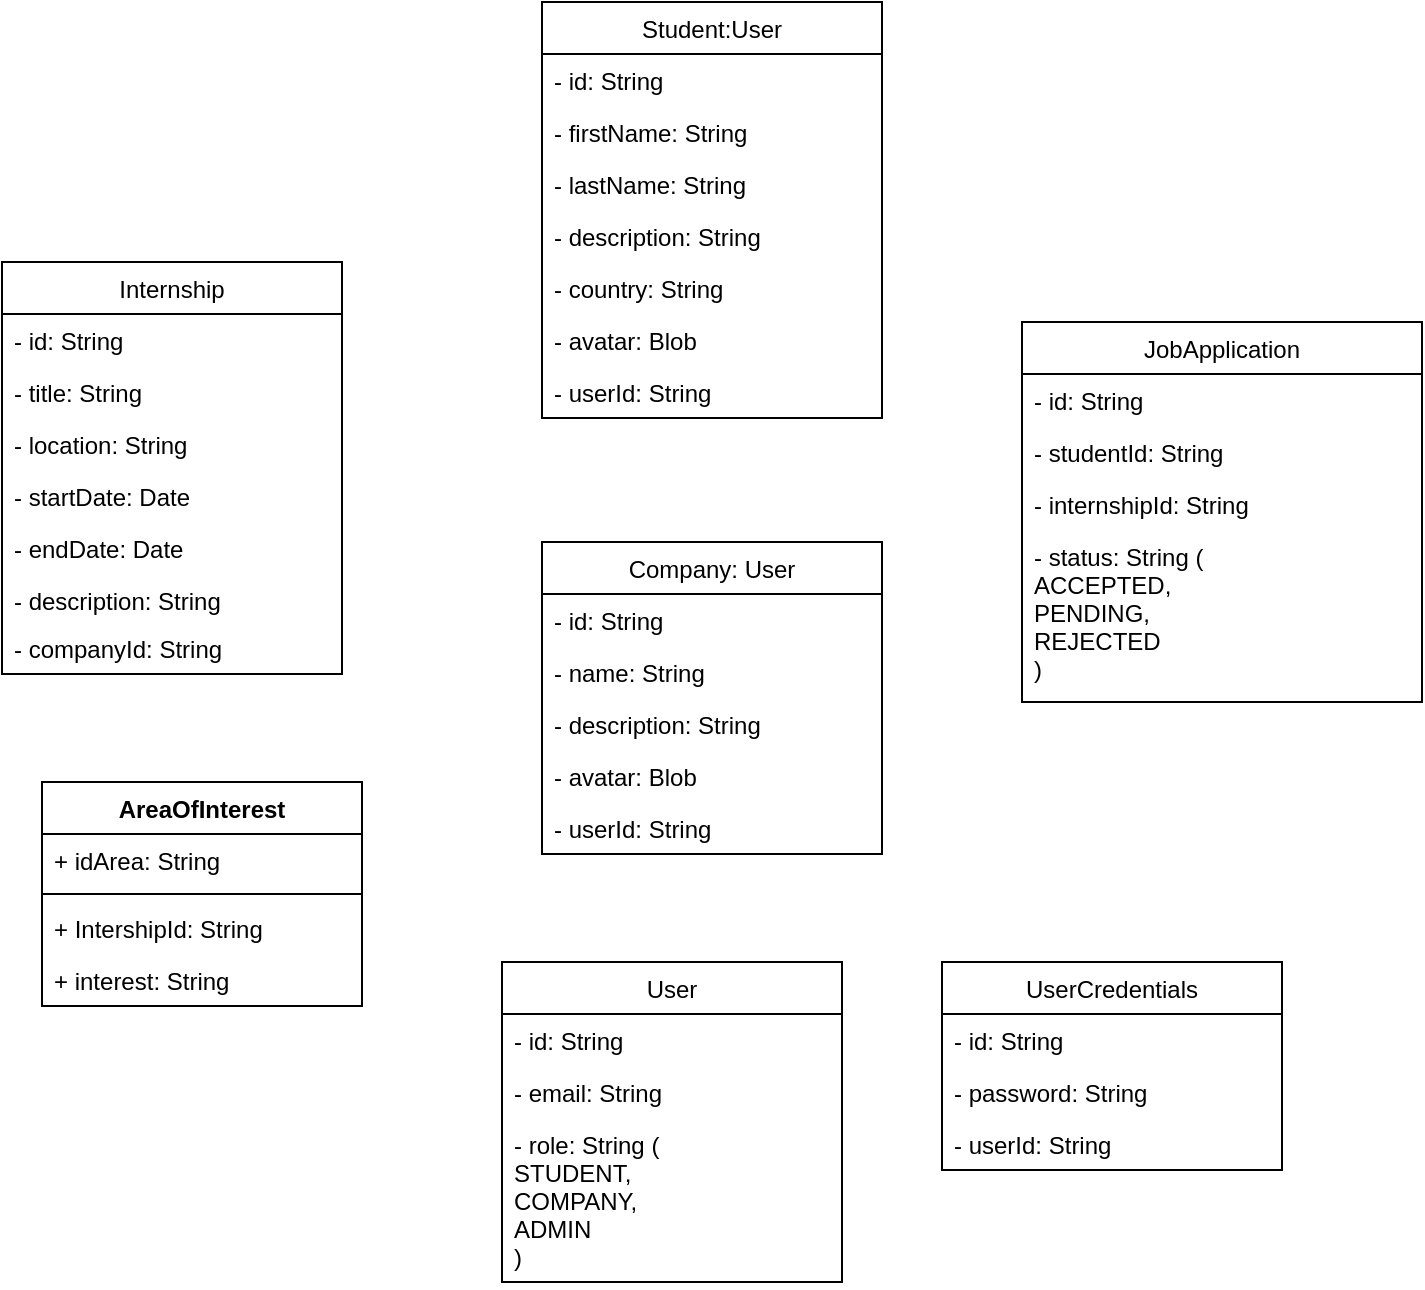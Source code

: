<mxfile version="13.9.9" type="device"><diagram id="KNxNd9U0Z6D3OkOf3gZ3" name="Page-1"><mxGraphModel dx="573" dy="770" grid="1" gridSize="10" guides="1" tooltips="1" connect="1" arrows="1" fold="1" page="1" pageScale="1" pageWidth="850" pageHeight="1100" math="0" shadow="0"><root><mxCell id="0"/><mxCell id="1" parent="0"/><mxCell id="cVxLUhMZjeN7fNarQk7S-2" value="Internship" style="swimlane;fontStyle=0;childLayout=stackLayout;horizontal=1;startSize=26;fillColor=none;horizontalStack=0;resizeParent=1;resizeParentMax=0;resizeLast=0;collapsible=1;marginBottom=0;" parent="1" vertex="1"><mxGeometry x="70" y="430" width="170" height="206" as="geometry"/></mxCell><mxCell id="cVxLUhMZjeN7fNarQk7S-24" value="- id: String" style="text;strokeColor=none;fillColor=none;align=left;verticalAlign=top;spacingLeft=4;spacingRight=4;overflow=hidden;rotatable=0;points=[[0,0.5],[1,0.5]];portConstraint=eastwest;" parent="cVxLUhMZjeN7fNarQk7S-2" vertex="1"><mxGeometry y="26" width="170" height="26" as="geometry"/></mxCell><mxCell id="cVxLUhMZjeN7fNarQk7S-3" value="- title: String" style="text;strokeColor=none;fillColor=none;align=left;verticalAlign=top;spacingLeft=4;spacingRight=4;overflow=hidden;rotatable=0;points=[[0,0.5],[1,0.5]];portConstraint=eastwest;" parent="cVxLUhMZjeN7fNarQk7S-2" vertex="1"><mxGeometry y="52" width="170" height="26" as="geometry"/></mxCell><mxCell id="cVxLUhMZjeN7fNarQk7S-26" value="- location: String" style="text;strokeColor=none;fillColor=none;align=left;verticalAlign=top;spacingLeft=4;spacingRight=4;overflow=hidden;rotatable=0;points=[[0,0.5],[1,0.5]];portConstraint=eastwest;" parent="cVxLUhMZjeN7fNarQk7S-2" vertex="1"><mxGeometry y="78" width="170" height="26" as="geometry"/></mxCell><mxCell id="cVxLUhMZjeN7fNarQk7S-9" value="- startDate: Date" style="text;strokeColor=none;fillColor=none;align=left;verticalAlign=top;spacingLeft=4;spacingRight=4;overflow=hidden;rotatable=0;points=[[0,0.5],[1,0.5]];portConstraint=eastwest;" parent="cVxLUhMZjeN7fNarQk7S-2" vertex="1"><mxGeometry y="104" width="170" height="26" as="geometry"/></mxCell><mxCell id="cVxLUhMZjeN7fNarQk7S-4" value="- endDate: Date" style="text;strokeColor=none;fillColor=none;align=left;verticalAlign=top;spacingLeft=4;spacingRight=4;overflow=hidden;rotatable=0;points=[[0,0.5],[1,0.5]];portConstraint=eastwest;" parent="cVxLUhMZjeN7fNarQk7S-2" vertex="1"><mxGeometry y="130" width="170" height="26" as="geometry"/></mxCell><mxCell id="cVxLUhMZjeN7fNarQk7S-11" value="- description: String" style="text;strokeColor=none;fillColor=none;align=left;verticalAlign=top;spacingLeft=4;spacingRight=4;overflow=hidden;rotatable=0;points=[[0,0.5],[1,0.5]];portConstraint=eastwest;" parent="cVxLUhMZjeN7fNarQk7S-2" vertex="1"><mxGeometry y="156" width="170" height="24" as="geometry"/></mxCell><mxCell id="cVxLUhMZjeN7fNarQk7S-10" value="- companyId: String" style="text;strokeColor=none;fillColor=none;align=left;verticalAlign=top;spacingLeft=4;spacingRight=4;overflow=hidden;rotatable=0;points=[[0,0.5],[1,0.5]];portConstraint=eastwest;" parent="cVxLUhMZjeN7fNarQk7S-2" vertex="1"><mxGeometry y="180" width="170" height="26" as="geometry"/></mxCell><mxCell id="cVxLUhMZjeN7fNarQk7S-12" value="Student:User" style="swimlane;fontStyle=0;childLayout=stackLayout;horizontal=1;startSize=26;fillColor=none;horizontalStack=0;resizeParent=1;resizeParentMax=0;resizeLast=0;collapsible=1;marginBottom=0;" parent="1" vertex="1"><mxGeometry x="340" y="300" width="170" height="208" as="geometry"/></mxCell><mxCell id="cVxLUhMZjeN7fNarQk7S-13" value="- id: String" style="text;strokeColor=none;fillColor=none;align=left;verticalAlign=top;spacingLeft=4;spacingRight=4;overflow=hidden;rotatable=0;points=[[0,0.5],[1,0.5]];portConstraint=eastwest;" parent="cVxLUhMZjeN7fNarQk7S-12" vertex="1"><mxGeometry y="26" width="170" height="26" as="geometry"/></mxCell><mxCell id="cVxLUhMZjeN7fNarQk7S-14" value="- firstName: String" style="text;strokeColor=none;fillColor=none;align=left;verticalAlign=top;spacingLeft=4;spacingRight=4;overflow=hidden;rotatable=0;points=[[0,0.5],[1,0.5]];portConstraint=eastwest;" parent="cVxLUhMZjeN7fNarQk7S-12" vertex="1"><mxGeometry y="52" width="170" height="26" as="geometry"/></mxCell><mxCell id="cVxLUhMZjeN7fNarQk7S-15" value="- lastName: String" style="text;strokeColor=none;fillColor=none;align=left;verticalAlign=top;spacingLeft=4;spacingRight=4;overflow=hidden;rotatable=0;points=[[0,0.5],[1,0.5]];portConstraint=eastwest;" parent="cVxLUhMZjeN7fNarQk7S-12" vertex="1"><mxGeometry y="78" width="170" height="26" as="geometry"/></mxCell><mxCell id="cVxLUhMZjeN7fNarQk7S-16" value="- description: String" style="text;strokeColor=none;fillColor=none;align=left;verticalAlign=top;spacingLeft=4;spacingRight=4;overflow=hidden;rotatable=0;points=[[0,0.5],[1,0.5]];portConstraint=eastwest;" parent="cVxLUhMZjeN7fNarQk7S-12" vertex="1"><mxGeometry y="104" width="170" height="26" as="geometry"/></mxCell><mxCell id="cVxLUhMZjeN7fNarQk7S-17" value="- country: String" style="text;strokeColor=none;fillColor=none;align=left;verticalAlign=top;spacingLeft=4;spacingRight=4;overflow=hidden;rotatable=0;points=[[0,0.5],[1,0.5]];portConstraint=eastwest;" parent="cVxLUhMZjeN7fNarQk7S-12" vertex="1"><mxGeometry y="130" width="170" height="26" as="geometry"/></mxCell><mxCell id="cVxLUhMZjeN7fNarQk7S-25" value="- avatar: Blob" style="text;strokeColor=none;fillColor=none;align=left;verticalAlign=top;spacingLeft=4;spacingRight=4;overflow=hidden;rotatable=0;points=[[0,0.5],[1,0.5]];portConstraint=eastwest;" parent="cVxLUhMZjeN7fNarQk7S-12" vertex="1"><mxGeometry y="156" width="170" height="26" as="geometry"/></mxCell><mxCell id="erEhhsuZPwWsv7yfs2RZ-1" value="- userId: String" style="text;strokeColor=none;fillColor=none;align=left;verticalAlign=top;spacingLeft=4;spacingRight=4;overflow=hidden;rotatable=0;points=[[0,0.5],[1,0.5]];portConstraint=eastwest;" vertex="1" parent="cVxLUhMZjeN7fNarQk7S-12"><mxGeometry y="182" width="170" height="26" as="geometry"/></mxCell><mxCell id="cVxLUhMZjeN7fNarQk7S-18" value="Company: User" style="swimlane;fontStyle=0;childLayout=stackLayout;horizontal=1;startSize=26;fillColor=none;horizontalStack=0;resizeParent=1;resizeParentMax=0;resizeLast=0;collapsible=1;marginBottom=0;" parent="1" vertex="1"><mxGeometry x="340" y="570" width="170" height="156" as="geometry"/></mxCell><mxCell id="cVxLUhMZjeN7fNarQk7S-19" value="- id: String" style="text;strokeColor=none;fillColor=none;align=left;verticalAlign=top;spacingLeft=4;spacingRight=4;overflow=hidden;rotatable=0;points=[[0,0.5],[1,0.5]];portConstraint=eastwest;" parent="cVxLUhMZjeN7fNarQk7S-18" vertex="1"><mxGeometry y="26" width="170" height="26" as="geometry"/></mxCell><mxCell id="cVxLUhMZjeN7fNarQk7S-21" value="- name: String" style="text;strokeColor=none;fillColor=none;align=left;verticalAlign=top;spacingLeft=4;spacingRight=4;overflow=hidden;rotatable=0;points=[[0,0.5],[1,0.5]];portConstraint=eastwest;" parent="cVxLUhMZjeN7fNarQk7S-18" vertex="1"><mxGeometry y="52" width="170" height="26" as="geometry"/></mxCell><mxCell id="cVxLUhMZjeN7fNarQk7S-22" value="- description: String" style="text;strokeColor=none;fillColor=none;align=left;verticalAlign=top;spacingLeft=4;spacingRight=4;overflow=hidden;rotatable=0;points=[[0,0.5],[1,0.5]];portConstraint=eastwest;" parent="cVxLUhMZjeN7fNarQk7S-18" vertex="1"><mxGeometry y="78" width="170" height="26" as="geometry"/></mxCell><mxCell id="cVxLUhMZjeN7fNarQk7S-27" value="- avatar: Blob" style="text;strokeColor=none;fillColor=none;align=left;verticalAlign=top;spacingLeft=4;spacingRight=4;overflow=hidden;rotatable=0;points=[[0,0.5],[1,0.5]];portConstraint=eastwest;" parent="cVxLUhMZjeN7fNarQk7S-18" vertex="1"><mxGeometry y="104" width="170" height="26" as="geometry"/></mxCell><mxCell id="erEhhsuZPwWsv7yfs2RZ-2" value="- userId: String" style="text;strokeColor=none;fillColor=none;align=left;verticalAlign=top;spacingLeft=4;spacingRight=4;overflow=hidden;rotatable=0;points=[[0,0.5],[1,0.5]];portConstraint=eastwest;" vertex="1" parent="cVxLUhMZjeN7fNarQk7S-18"><mxGeometry y="130" width="170" height="26" as="geometry"/></mxCell><mxCell id="cVxLUhMZjeN7fNarQk7S-29" value="AreaOfInterest" style="swimlane;fontStyle=1;align=center;verticalAlign=top;childLayout=stackLayout;horizontal=1;startSize=26;horizontalStack=0;resizeParent=1;resizeParentMax=0;resizeLast=0;collapsible=1;marginBottom=0;" parent="1" vertex="1"><mxGeometry x="90" y="690" width="160" height="112" as="geometry"/></mxCell><mxCell id="cVxLUhMZjeN7fNarQk7S-30" value="+ idArea: String" style="text;strokeColor=none;fillColor=none;align=left;verticalAlign=top;spacingLeft=4;spacingRight=4;overflow=hidden;rotatable=0;points=[[0,0.5],[1,0.5]];portConstraint=eastwest;" parent="cVxLUhMZjeN7fNarQk7S-29" vertex="1"><mxGeometry y="26" width="160" height="26" as="geometry"/></mxCell><mxCell id="cVxLUhMZjeN7fNarQk7S-31" value="" style="line;strokeWidth=1;fillColor=none;align=left;verticalAlign=middle;spacingTop=-1;spacingLeft=3;spacingRight=3;rotatable=0;labelPosition=right;points=[];portConstraint=eastwest;" parent="cVxLUhMZjeN7fNarQk7S-29" vertex="1"><mxGeometry y="52" width="160" height="8" as="geometry"/></mxCell><mxCell id="cVxLUhMZjeN7fNarQk7S-33" value="+ IntershipId: String" style="text;strokeColor=none;fillColor=none;align=left;verticalAlign=top;spacingLeft=4;spacingRight=4;overflow=hidden;rotatable=0;points=[[0,0.5],[1,0.5]];portConstraint=eastwest;" parent="cVxLUhMZjeN7fNarQk7S-29" vertex="1"><mxGeometry y="60" width="160" height="26" as="geometry"/></mxCell><mxCell id="cVxLUhMZjeN7fNarQk7S-32" value="+ interest: String" style="text;strokeColor=none;fillColor=none;align=left;verticalAlign=top;spacingLeft=4;spacingRight=4;overflow=hidden;rotatable=0;points=[[0,0.5],[1,0.5]];portConstraint=eastwest;" parent="cVxLUhMZjeN7fNarQk7S-29" vertex="1"><mxGeometry y="86" width="160" height="26" as="geometry"/></mxCell><mxCell id="cVxLUhMZjeN7fNarQk7S-34" value="JobApplication" style="swimlane;fontStyle=0;childLayout=stackLayout;horizontal=1;startSize=26;fillColor=none;horizontalStack=0;resizeParent=1;resizeParentMax=0;resizeLast=0;collapsible=1;marginBottom=0;" parent="1" vertex="1"><mxGeometry x="580" y="460" width="200" height="190" as="geometry"/></mxCell><mxCell id="cVxLUhMZjeN7fNarQk7S-35" value="- id: String" style="text;strokeColor=none;fillColor=none;align=left;verticalAlign=top;spacingLeft=4;spacingRight=4;overflow=hidden;rotatable=0;points=[[0,0.5],[1,0.5]];portConstraint=eastwest;" parent="cVxLUhMZjeN7fNarQk7S-34" vertex="1"><mxGeometry y="26" width="200" height="26" as="geometry"/></mxCell><mxCell id="cVxLUhMZjeN7fNarQk7S-36" value="- studentId: String" style="text;strokeColor=none;fillColor=none;align=left;verticalAlign=top;spacingLeft=4;spacingRight=4;overflow=hidden;rotatable=0;points=[[0,0.5],[1,0.5]];portConstraint=eastwest;" parent="cVxLUhMZjeN7fNarQk7S-34" vertex="1"><mxGeometry y="52" width="200" height="26" as="geometry"/></mxCell><mxCell id="cVxLUhMZjeN7fNarQk7S-37" value="- internshipId: String" style="text;strokeColor=none;fillColor=none;align=left;verticalAlign=top;spacingLeft=4;spacingRight=4;overflow=hidden;rotatable=0;points=[[0,0.5],[1,0.5]];portConstraint=eastwest;" parent="cVxLUhMZjeN7fNarQk7S-34" vertex="1"><mxGeometry y="78" width="200" height="26" as="geometry"/></mxCell><mxCell id="cVxLUhMZjeN7fNarQk7S-38" value="- status: String (&#xA;ACCEPTED,&#xA;PENDING,&#xA;REJECTED&#xA;)" style="text;strokeColor=none;fillColor=none;align=left;verticalAlign=top;spacingLeft=4;spacingRight=4;overflow=hidden;rotatable=0;points=[[0,0.5],[1,0.5]];portConstraint=eastwest;" parent="cVxLUhMZjeN7fNarQk7S-34" vertex="1"><mxGeometry y="104" width="200" height="86" as="geometry"/></mxCell><mxCell id="erEhhsuZPwWsv7yfs2RZ-3" value="UserCredentials" style="swimlane;fontStyle=0;childLayout=stackLayout;horizontal=1;startSize=26;fillColor=none;horizontalStack=0;resizeParent=1;resizeParentMax=0;resizeLast=0;collapsible=1;marginBottom=0;" vertex="1" parent="1"><mxGeometry x="540" y="780" width="170" height="104" as="geometry"/></mxCell><mxCell id="erEhhsuZPwWsv7yfs2RZ-4" value="- id: String" style="text;strokeColor=none;fillColor=none;align=left;verticalAlign=top;spacingLeft=4;spacingRight=4;overflow=hidden;rotatable=0;points=[[0,0.5],[1,0.5]];portConstraint=eastwest;" vertex="1" parent="erEhhsuZPwWsv7yfs2RZ-3"><mxGeometry y="26" width="170" height="26" as="geometry"/></mxCell><mxCell id="erEhhsuZPwWsv7yfs2RZ-5" value="- password: String" style="text;strokeColor=none;fillColor=none;align=left;verticalAlign=top;spacingLeft=4;spacingRight=4;overflow=hidden;rotatable=0;points=[[0,0.5],[1,0.5]];portConstraint=eastwest;" vertex="1" parent="erEhhsuZPwWsv7yfs2RZ-3"><mxGeometry y="52" width="170" height="26" as="geometry"/></mxCell><mxCell id="erEhhsuZPwWsv7yfs2RZ-6" value="- userId: String" style="text;strokeColor=none;fillColor=none;align=left;verticalAlign=top;spacingLeft=4;spacingRight=4;overflow=hidden;rotatable=0;points=[[0,0.5],[1,0.5]];portConstraint=eastwest;" vertex="1" parent="erEhhsuZPwWsv7yfs2RZ-3"><mxGeometry y="78" width="170" height="26" as="geometry"/></mxCell><mxCell id="erEhhsuZPwWsv7yfs2RZ-9" value="User" style="swimlane;fontStyle=0;childLayout=stackLayout;horizontal=1;startSize=26;fillColor=none;horizontalStack=0;resizeParent=1;resizeParentMax=0;resizeLast=0;collapsible=1;marginBottom=0;" vertex="1" parent="1"><mxGeometry x="320" y="780" width="170" height="160" as="geometry"/></mxCell><mxCell id="erEhhsuZPwWsv7yfs2RZ-10" value="- id: String" style="text;strokeColor=none;fillColor=none;align=left;verticalAlign=top;spacingLeft=4;spacingRight=4;overflow=hidden;rotatable=0;points=[[0,0.5],[1,0.5]];portConstraint=eastwest;" vertex="1" parent="erEhhsuZPwWsv7yfs2RZ-9"><mxGeometry y="26" width="170" height="26" as="geometry"/></mxCell><mxCell id="erEhhsuZPwWsv7yfs2RZ-11" value="- email: String" style="text;strokeColor=none;fillColor=none;align=left;verticalAlign=top;spacingLeft=4;spacingRight=4;overflow=hidden;rotatable=0;points=[[0,0.5],[1,0.5]];portConstraint=eastwest;" vertex="1" parent="erEhhsuZPwWsv7yfs2RZ-9"><mxGeometry y="52" width="170" height="26" as="geometry"/></mxCell><mxCell id="erEhhsuZPwWsv7yfs2RZ-12" value="- role: String (&#xA;STUDENT,&#xA;COMPANY,&#xA;ADMIN&#xA;)&#xA;" style="text;strokeColor=none;fillColor=none;align=left;verticalAlign=top;spacingLeft=4;spacingRight=4;overflow=hidden;rotatable=0;points=[[0,0.5],[1,0.5]];portConstraint=eastwest;" vertex="1" parent="erEhhsuZPwWsv7yfs2RZ-9"><mxGeometry y="78" width="170" height="82" as="geometry"/></mxCell></root></mxGraphModel></diagram></mxfile>